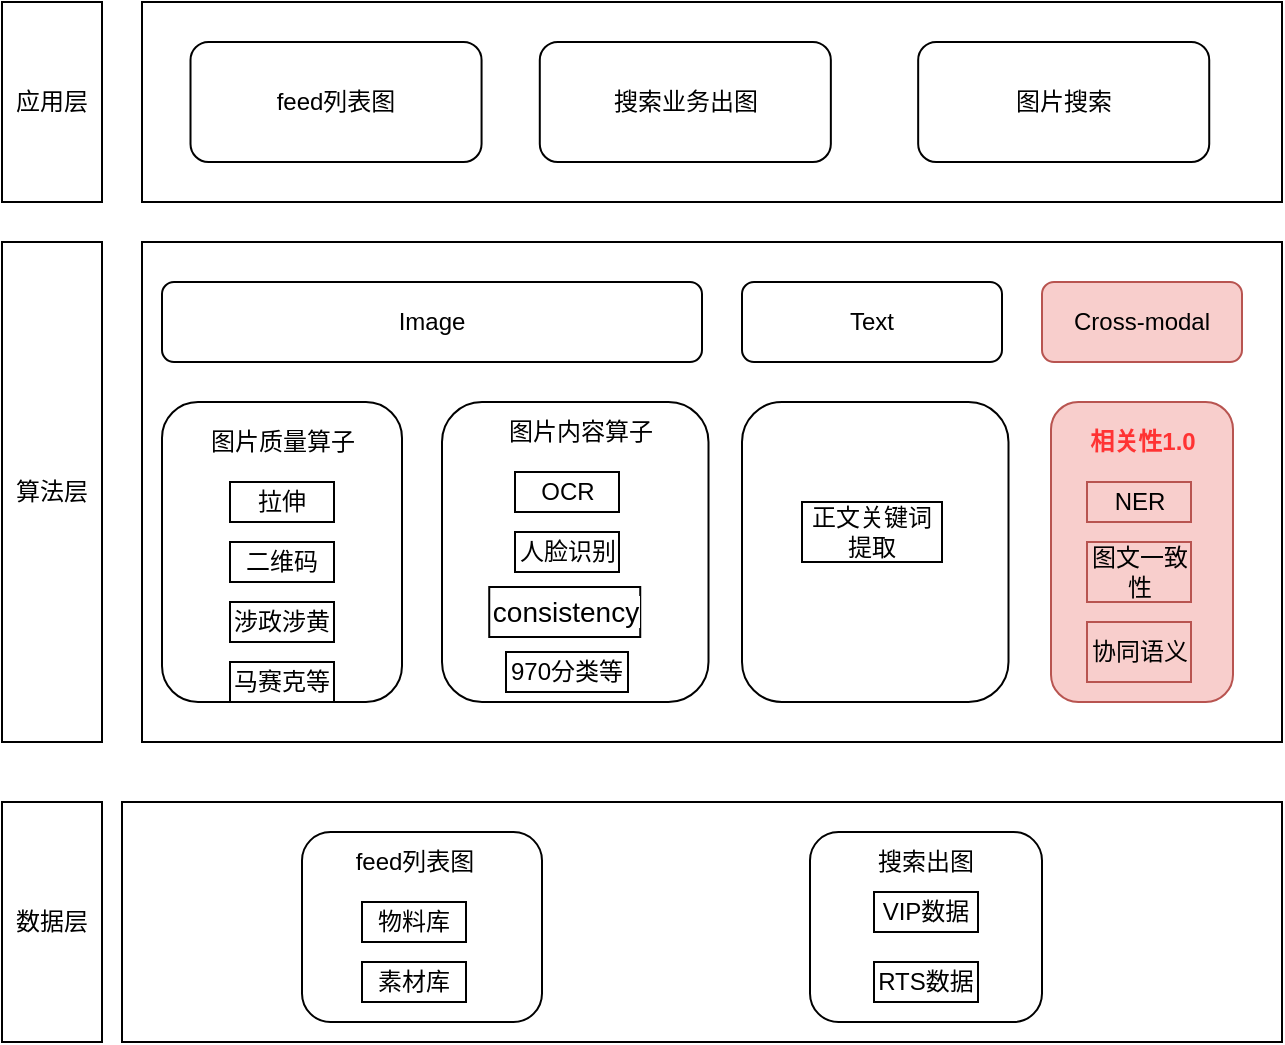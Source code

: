 <mxfile version="15.8.2" type="github">
  <diagram id="IFL4o8IPY5krCqYWdZuF" name="Page-1">
    <mxGraphModel dx="1678" dy="934" grid="1" gridSize="10" guides="1" tooltips="1" connect="1" arrows="1" fold="1" page="1" pageScale="1" pageWidth="827" pageHeight="1169" math="0" shadow="0">
      <root>
        <mxCell id="0" />
        <mxCell id="1" parent="0" />
        <mxCell id="nG5OB3VsZdA4RKt6K1aJ-18" value="" style="group" vertex="1" connectable="0" parent="1">
          <mxGeometry x="170" y="320" width="570" height="100" as="geometry" />
        </mxCell>
        <mxCell id="xxWFpdjJG-D3Z3eGBnT5-1" value="" style="rounded=0;whiteSpace=wrap;html=1;" parent="nG5OB3VsZdA4RKt6K1aJ-18" vertex="1">
          <mxGeometry width="570" height="100" as="geometry" />
        </mxCell>
        <mxCell id="xxWFpdjJG-D3Z3eGBnT5-3" value="feed列表图" style="rounded=1;whiteSpace=wrap;html=1;" parent="nG5OB3VsZdA4RKt6K1aJ-18" vertex="1">
          <mxGeometry x="24.255" y="20" width="145.532" height="60" as="geometry" />
        </mxCell>
        <mxCell id="nG5OB3VsZdA4RKt6K1aJ-12" value="搜索业务出图" style="rounded=1;whiteSpace=wrap;html=1;" vertex="1" parent="nG5OB3VsZdA4RKt6K1aJ-18">
          <mxGeometry x="198.894" y="20" width="145.532" height="60" as="geometry" />
        </mxCell>
        <mxCell id="nG5OB3VsZdA4RKt6K1aJ-13" value="图片搜索" style="rounded=1;whiteSpace=wrap;html=1;" vertex="1" parent="nG5OB3VsZdA4RKt6K1aJ-18">
          <mxGeometry x="388.085" y="20" width="145.532" height="60" as="geometry" />
        </mxCell>
        <mxCell id="nG5OB3VsZdA4RKt6K1aJ-20" value="" style="rounded=0;whiteSpace=wrap;html=1;" vertex="1" parent="1">
          <mxGeometry x="170" y="440" width="570" height="250" as="geometry" />
        </mxCell>
        <mxCell id="nG5OB3VsZdA4RKt6K1aJ-71" value="" style="group" vertex="1" connectable="0" parent="1">
          <mxGeometry x="180" y="460" width="273.25" height="210" as="geometry" />
        </mxCell>
        <mxCell id="nG5OB3VsZdA4RKt6K1aJ-46" value="" style="group" vertex="1" connectable="0" parent="nG5OB3VsZdA4RKt6K1aJ-71">
          <mxGeometry x="140" y="60" width="133.25" height="150" as="geometry" />
        </mxCell>
        <mxCell id="nG5OB3VsZdA4RKt6K1aJ-22" value="" style="rounded=1;whiteSpace=wrap;html=1;" vertex="1" parent="nG5OB3VsZdA4RKt6K1aJ-46">
          <mxGeometry width="133.25" height="150" as="geometry" />
        </mxCell>
        <mxCell id="nG5OB3VsZdA4RKt6K1aJ-25" value="图片内容算子" style="text;html=1;align=center;verticalAlign=middle;resizable=0;points=[];autosize=1;strokeColor=none;fillColor=none;" vertex="1" parent="nG5OB3VsZdA4RKt6K1aJ-46">
          <mxGeometry x="23.62" y="5" width="90" height="20" as="geometry" />
        </mxCell>
        <mxCell id="nG5OB3VsZdA4RKt6K1aJ-31" value="&lt;font color=&quot;#000000&quot;&gt;OCR&lt;/font&gt;" style="rounded=0;whiteSpace=wrap;html=1;fontColor=#FF3333;" vertex="1" parent="nG5OB3VsZdA4RKt6K1aJ-46">
          <mxGeometry x="36.5" y="35" width="52" height="20" as="geometry" />
        </mxCell>
        <mxCell id="nG5OB3VsZdA4RKt6K1aJ-36" value="&lt;font color=&quot;#000000&quot;&gt;人脸识别&lt;/font&gt;" style="rounded=0;whiteSpace=wrap;html=1;fontColor=#FF3333;" vertex="1" parent="nG5OB3VsZdA4RKt6K1aJ-46">
          <mxGeometry x="36.5" y="65" width="52" height="20" as="geometry" />
        </mxCell>
        <mxCell id="nG5OB3VsZdA4RKt6K1aJ-37" value="&lt;font color=&quot;#000000&quot;&gt;970分类等&lt;br&gt;&lt;/font&gt;" style="rounded=0;whiteSpace=wrap;html=1;fontColor=#FF3333;" vertex="1" parent="nG5OB3VsZdA4RKt6K1aJ-46">
          <mxGeometry x="32" y="125" width="61" height="20" as="geometry" />
        </mxCell>
        <mxCell id="nG5OB3VsZdA4RKt6K1aJ-38" value="&lt;span style=&quot;color: rgb(0 , 0 , 0) ; font-family: &amp;#34;arial&amp;#34; , sans-serif ; font-size: 14px ; text-align: left ; background-color: rgb(255 , 255 , 255)&quot;&gt;consistency&lt;/span&gt;&lt;font color=&quot;#000000&quot;&gt;&lt;br&gt;&lt;/font&gt;" style="rounded=0;whiteSpace=wrap;html=1;fontColor=#FF3333;" vertex="1" parent="nG5OB3VsZdA4RKt6K1aJ-46">
          <mxGeometry x="23.62" y="92.5" width="75.5" height="25" as="geometry" />
        </mxCell>
        <mxCell id="nG5OB3VsZdA4RKt6K1aJ-47" value="" style="group" vertex="1" connectable="0" parent="nG5OB3VsZdA4RKt6K1aJ-71">
          <mxGeometry y="60" width="250" height="150" as="geometry" />
        </mxCell>
        <mxCell id="nG5OB3VsZdA4RKt6K1aJ-21" value="" style="rounded=1;whiteSpace=wrap;html=1;" vertex="1" parent="nG5OB3VsZdA4RKt6K1aJ-47">
          <mxGeometry width="120" height="150" as="geometry" />
        </mxCell>
        <mxCell id="nG5OB3VsZdA4RKt6K1aJ-24" value="图片质量算子" style="text;html=1;align=center;verticalAlign=middle;resizable=0;points=[];autosize=1;strokeColor=none;fillColor=none;" vertex="1" parent="nG5OB3VsZdA4RKt6K1aJ-47">
          <mxGeometry x="15" y="10" width="90" height="20" as="geometry" />
        </mxCell>
        <mxCell id="nG5OB3VsZdA4RKt6K1aJ-32" value="&lt;font color=&quot;#000000&quot;&gt;拉伸&lt;/font&gt;" style="rounded=0;whiteSpace=wrap;html=1;fontColor=#FF3333;" vertex="1" parent="nG5OB3VsZdA4RKt6K1aJ-47">
          <mxGeometry x="34" y="40" width="52" height="20" as="geometry" />
        </mxCell>
        <mxCell id="nG5OB3VsZdA4RKt6K1aJ-33" value="&lt;font color=&quot;#000000&quot;&gt;二维码&lt;/font&gt;" style="rounded=0;whiteSpace=wrap;html=1;fontColor=#FF3333;" vertex="1" parent="nG5OB3VsZdA4RKt6K1aJ-47">
          <mxGeometry x="34" y="70" width="52" height="20" as="geometry" />
        </mxCell>
        <mxCell id="nG5OB3VsZdA4RKt6K1aJ-34" value="&lt;font color=&quot;#000000&quot;&gt;涉政涉黄&lt;/font&gt;" style="rounded=0;whiteSpace=wrap;html=1;fontColor=#FF3333;" vertex="1" parent="nG5OB3VsZdA4RKt6K1aJ-47">
          <mxGeometry x="34" y="100" width="52" height="20" as="geometry" />
        </mxCell>
        <mxCell id="nG5OB3VsZdA4RKt6K1aJ-35" value="&lt;font color=&quot;#000000&quot;&gt;马赛克等&lt;/font&gt;" style="rounded=0;whiteSpace=wrap;html=1;fontColor=#FF3333;" vertex="1" parent="nG5OB3VsZdA4RKt6K1aJ-47">
          <mxGeometry x="34" y="130" width="52" height="20" as="geometry" />
        </mxCell>
        <mxCell id="nG5OB3VsZdA4RKt6K1aJ-51" value="Image" style="rounded=1;whiteSpace=wrap;html=1;fontColor=#000000;" vertex="1" parent="nG5OB3VsZdA4RKt6K1aJ-71">
          <mxGeometry width="270" height="40" as="geometry" />
        </mxCell>
        <mxCell id="nG5OB3VsZdA4RKt6K1aJ-72" value="" style="group" vertex="1" connectable="0" parent="1">
          <mxGeometry x="470" y="460" width="133.25" height="210" as="geometry" />
        </mxCell>
        <mxCell id="nG5OB3VsZdA4RKt6K1aJ-59" value="" style="group" vertex="1" connectable="0" parent="nG5OB3VsZdA4RKt6K1aJ-72">
          <mxGeometry y="60" width="133.25" height="150" as="geometry" />
        </mxCell>
        <mxCell id="nG5OB3VsZdA4RKt6K1aJ-60" value="" style="rounded=1;whiteSpace=wrap;html=1;" vertex="1" parent="nG5OB3VsZdA4RKt6K1aJ-59">
          <mxGeometry width="133.25" height="150" as="geometry" />
        </mxCell>
        <mxCell id="nG5OB3VsZdA4RKt6K1aJ-69" value="正文关键词提取" style="rounded=0;whiteSpace=wrap;html=1;fontColor=#000000;" vertex="1" parent="nG5OB3VsZdA4RKt6K1aJ-59">
          <mxGeometry x="30" y="50" width="70" height="30" as="geometry" />
        </mxCell>
        <mxCell id="nG5OB3VsZdA4RKt6K1aJ-66" value="Text" style="rounded=1;whiteSpace=wrap;html=1;fontColor=#000000;" vertex="1" parent="nG5OB3VsZdA4RKt6K1aJ-72">
          <mxGeometry width="130" height="40" as="geometry" />
        </mxCell>
        <mxCell id="nG5OB3VsZdA4RKt6K1aJ-73" value="" style="group;container=1;" vertex="1" connectable="0" parent="1">
          <mxGeometry x="620" y="460" width="100" height="210" as="geometry" />
        </mxCell>
        <mxCell id="nG5OB3VsZdA4RKt6K1aJ-40" value="" style="group;container=1;" vertex="1" connectable="0" parent="nG5OB3VsZdA4RKt6K1aJ-73">
          <mxGeometry x="4.5" y="60" width="91" height="150" as="geometry" />
        </mxCell>
        <mxCell id="nG5OB3VsZdA4RKt6K1aJ-23" value="" style="rounded=1;whiteSpace=wrap;html=1;container=1;fillColor=#f8cecc;strokeColor=#b85450;" vertex="1" parent="nG5OB3VsZdA4RKt6K1aJ-40">
          <mxGeometry width="91" height="150" as="geometry" />
        </mxCell>
        <mxCell id="nG5OB3VsZdA4RKt6K1aJ-26" value="&lt;font color=&quot;#ff3333&quot;&gt;&lt;b&gt;相关性1.0&lt;/b&gt;&lt;/font&gt;" style="text;html=1;align=center;verticalAlign=middle;resizable=0;points=[];autosize=1;strokeColor=none;fillColor=none;" vertex="1" parent="nG5OB3VsZdA4RKt6K1aJ-40">
          <mxGeometry x="10.5" y="10" width="70" height="20" as="geometry" />
        </mxCell>
        <mxCell id="nG5OB3VsZdA4RKt6K1aJ-27" value="&lt;font color=&quot;#000000&quot;&gt;NER&lt;/font&gt;" style="rounded=0;whiteSpace=wrap;html=1;fillColor=#f8cecc;strokeColor=#b85450;" vertex="1" parent="nG5OB3VsZdA4RKt6K1aJ-40">
          <mxGeometry x="18" y="40" width="52" height="20" as="geometry" />
        </mxCell>
        <mxCell id="nG5OB3VsZdA4RKt6K1aJ-28" value="&lt;font color=&quot;#000000&quot;&gt;图文一致性&lt;/font&gt;" style="rounded=0;whiteSpace=wrap;html=1;fillColor=#f8cecc;strokeColor=#b85450;" vertex="1" parent="nG5OB3VsZdA4RKt6K1aJ-40">
          <mxGeometry x="18" y="70" width="52" height="30" as="geometry" />
        </mxCell>
        <mxCell id="nG5OB3VsZdA4RKt6K1aJ-29" value="&lt;font color=&quot;#000000&quot;&gt;协同语义&lt;/font&gt;" style="rounded=0;whiteSpace=wrap;html=1;fillColor=#f8cecc;strokeColor=#b85450;" vertex="1" parent="nG5OB3VsZdA4RKt6K1aJ-40">
          <mxGeometry x="18" y="110" width="52" height="30" as="geometry" />
        </mxCell>
        <mxCell id="nG5OB3VsZdA4RKt6K1aJ-70" value="Cross-modal" style="rounded=1;whiteSpace=wrap;html=1;fillColor=#f8cecc;strokeColor=#b85450;" vertex="1" parent="nG5OB3VsZdA4RKt6K1aJ-73">
          <mxGeometry width="100" height="40" as="geometry" />
        </mxCell>
        <mxCell id="nG5OB3VsZdA4RKt6K1aJ-76" value="应用层" style="rounded=0;whiteSpace=wrap;html=1;fontColor=#000000;" vertex="1" parent="1">
          <mxGeometry x="100" y="320" width="50" height="100" as="geometry" />
        </mxCell>
        <mxCell id="nG5OB3VsZdA4RKt6K1aJ-77" value="算法层" style="rounded=0;whiteSpace=wrap;html=1;fontColor=#000000;" vertex="1" parent="1">
          <mxGeometry x="100" y="440" width="50" height="250" as="geometry" />
        </mxCell>
        <mxCell id="nG5OB3VsZdA4RKt6K1aJ-78" value="" style="rounded=0;whiteSpace=wrap;html=1;fontColor=#000000;" vertex="1" parent="1">
          <mxGeometry x="160" y="720" width="580" height="120" as="geometry" />
        </mxCell>
        <mxCell id="nG5OB3VsZdA4RKt6K1aJ-82" value="数据层" style="rounded=0;whiteSpace=wrap;html=1;fontColor=#000000;" vertex="1" parent="1">
          <mxGeometry x="100" y="720" width="50" height="120" as="geometry" />
        </mxCell>
        <mxCell id="nG5OB3VsZdA4RKt6K1aJ-88" value="" style="group" vertex="1" connectable="0" parent="1">
          <mxGeometry x="250" y="735" width="120" height="95" as="geometry" />
        </mxCell>
        <mxCell id="nG5OB3VsZdA4RKt6K1aJ-80" value="" style="rounded=1;whiteSpace=wrap;html=1;fontColor=#000000;" vertex="1" parent="nG5OB3VsZdA4RKt6K1aJ-88">
          <mxGeometry width="120" height="95" as="geometry" />
        </mxCell>
        <mxCell id="nG5OB3VsZdA4RKt6K1aJ-84" value="feed列表图" style="text;html=1;align=center;verticalAlign=middle;resizable=0;points=[];autosize=1;strokeColor=none;fillColor=none;fontColor=#000000;" vertex="1" parent="nG5OB3VsZdA4RKt6K1aJ-88">
          <mxGeometry x="21" y="5" width="70" height="20" as="geometry" />
        </mxCell>
        <mxCell id="nG5OB3VsZdA4RKt6K1aJ-85" value="&lt;font color=&quot;#000000&quot;&gt;物料库&lt;/font&gt;" style="rounded=0;whiteSpace=wrap;html=1;fontColor=#FF3333;" vertex="1" parent="nG5OB3VsZdA4RKt6K1aJ-88">
          <mxGeometry x="30" y="35" width="52" height="20" as="geometry" />
        </mxCell>
        <mxCell id="nG5OB3VsZdA4RKt6K1aJ-86" value="&lt;font color=&quot;#000000&quot;&gt;素材库&lt;/font&gt;" style="rounded=0;whiteSpace=wrap;html=1;fontColor=#FF3333;" vertex="1" parent="nG5OB3VsZdA4RKt6K1aJ-88">
          <mxGeometry x="30" y="65" width="52" height="20" as="geometry" />
        </mxCell>
        <mxCell id="nG5OB3VsZdA4RKt6K1aJ-94" value="" style="group" vertex="1" connectable="0" parent="1">
          <mxGeometry x="504" y="735" width="116" height="95" as="geometry" />
        </mxCell>
        <mxCell id="nG5OB3VsZdA4RKt6K1aJ-81" value="" style="rounded=1;whiteSpace=wrap;html=1;fontColor=#000000;" vertex="1" parent="nG5OB3VsZdA4RKt6K1aJ-94">
          <mxGeometry width="116" height="95" as="geometry" />
        </mxCell>
        <mxCell id="nG5OB3VsZdA4RKt6K1aJ-87" value="搜索出图" style="text;html=1;strokeColor=none;fillColor=none;align=center;verticalAlign=middle;whiteSpace=wrap;rounded=0;fontColor=#000000;" vertex="1" parent="nG5OB3VsZdA4RKt6K1aJ-94">
          <mxGeometry x="28" width="60" height="30" as="geometry" />
        </mxCell>
        <mxCell id="nG5OB3VsZdA4RKt6K1aJ-92" value="&lt;font color=&quot;#000000&quot;&gt;VIP数据&lt;/font&gt;" style="rounded=0;whiteSpace=wrap;html=1;fontColor=#FF3333;" vertex="1" parent="nG5OB3VsZdA4RKt6K1aJ-94">
          <mxGeometry x="32" y="30" width="52" height="20" as="geometry" />
        </mxCell>
        <mxCell id="nG5OB3VsZdA4RKt6K1aJ-93" value="&lt;font color=&quot;#000000&quot;&gt;RTS数据&lt;br&gt;&lt;/font&gt;" style="rounded=0;whiteSpace=wrap;html=1;fontColor=#FF3333;" vertex="1" parent="nG5OB3VsZdA4RKt6K1aJ-94">
          <mxGeometry x="32" y="65" width="52" height="20" as="geometry" />
        </mxCell>
      </root>
    </mxGraphModel>
  </diagram>
</mxfile>
